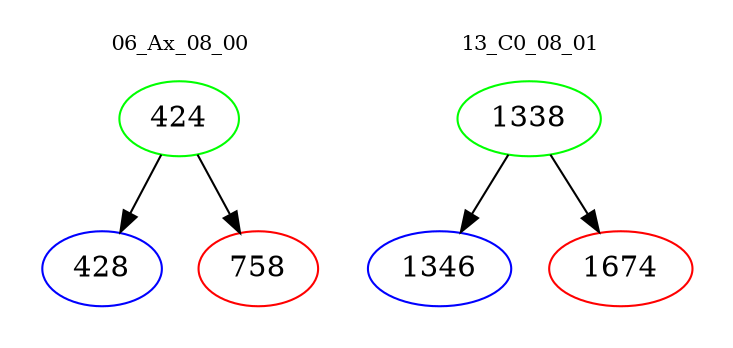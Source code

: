 digraph{
subgraph cluster_0 {
color = white
label = "06_Ax_08_00";
fontsize=10;
T0_424 [label="424", color="green"]
T0_424 -> T0_428 [color="black"]
T0_428 [label="428", color="blue"]
T0_424 -> T0_758 [color="black"]
T0_758 [label="758", color="red"]
}
subgraph cluster_1 {
color = white
label = "13_C0_08_01";
fontsize=10;
T1_1338 [label="1338", color="green"]
T1_1338 -> T1_1346 [color="black"]
T1_1346 [label="1346", color="blue"]
T1_1338 -> T1_1674 [color="black"]
T1_1674 [label="1674", color="red"]
}
}
